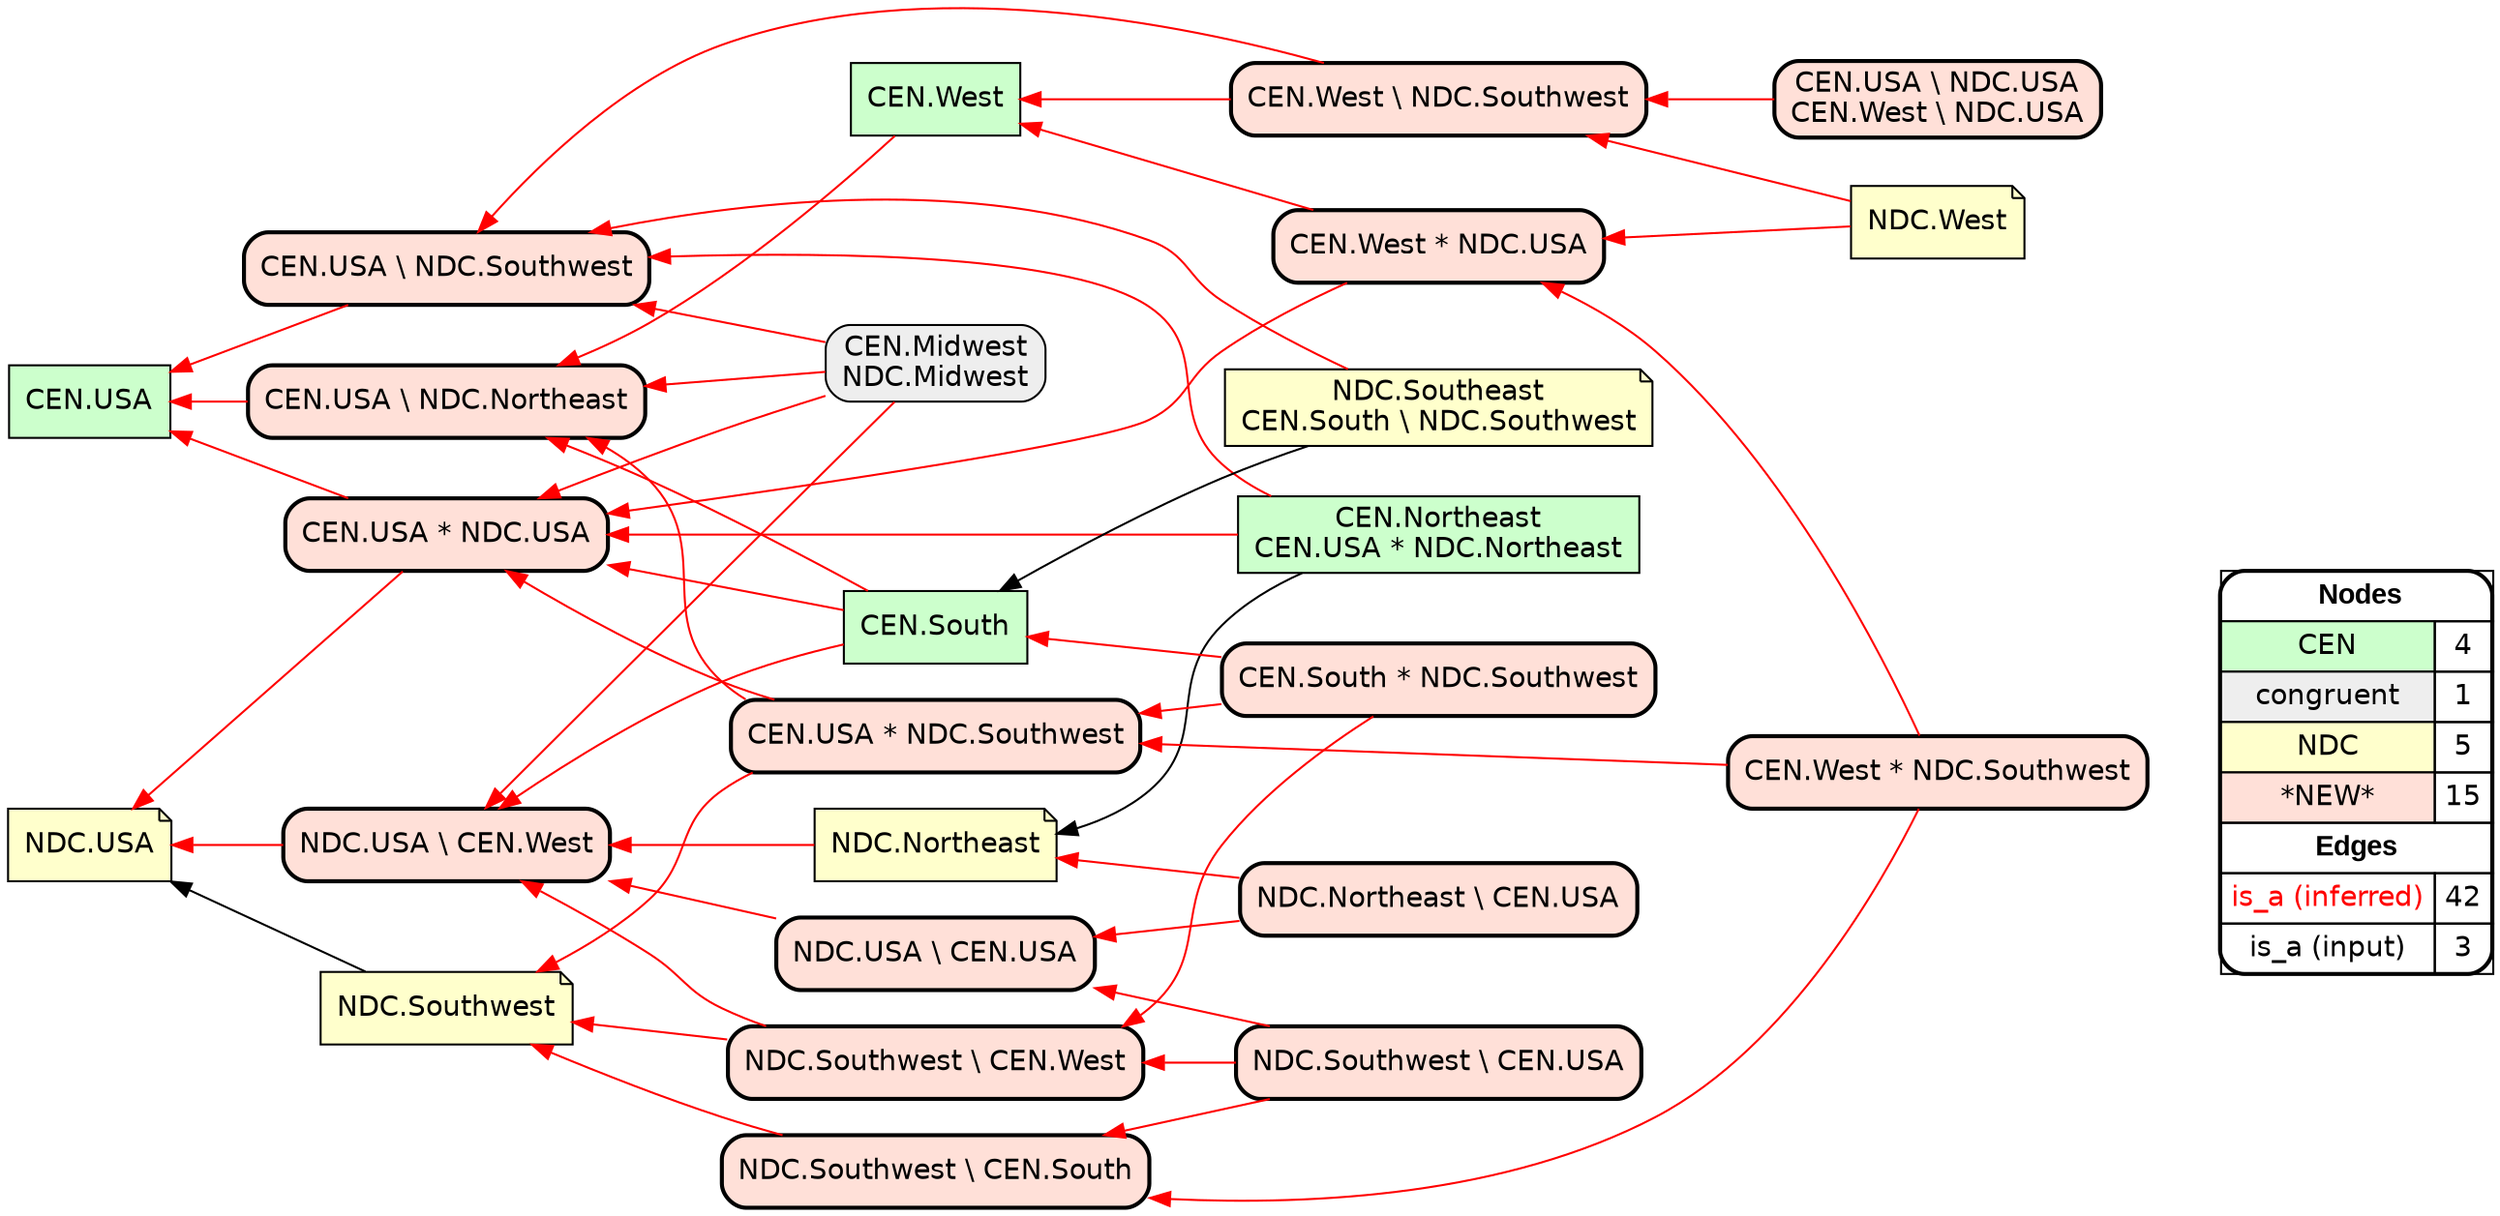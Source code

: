 digraph{
rankdir=RL
node[shape=box style=filled fillcolor="#CCFFCC" fontname="helvetica"] 
"CEN.USA"
"CEN.Northeast\nCEN.USA * NDC.Northeast"
"CEN.West"
"CEN.South"
node[shape=box style="filled,rounded" fillcolor="#EEEEEE" fontname="helvetica"] 
"CEN.Midwest\nNDC.Midwest"
node[shape=note style=filled fillcolor="#FFFFCC" fontname="helvetica"] 
"NDC.Southeast\nCEN.South \\ NDC.Southwest"
"NDC.USA"
"NDC.West"
"NDC.Northeast"
"NDC.Southwest"
node[shape=box style="filled,rounded,bold" fillcolor="#FFE0D8" fontname="helvetica"] 
"NDC.USA \\ CEN.West"
"CEN.West * NDC.Southwest"
"NDC.Southwest \\ CEN.West"
"CEN.USA \\ NDC.Southwest"
"CEN.USA \\ NDC.Northeast"
"NDC.Southwest \\ CEN.USA"
"CEN.USA * NDC.USA"
"CEN.South * NDC.Southwest"
"NDC.Northeast \\ CEN.USA"
"NDC.USA \\ CEN.USA"
"CEN.West * NDC.USA"
"NDC.Southwest \\ CEN.South"
"CEN.USA * NDC.Southwest"
"CEN.West \\ NDC.Southwest"
"CEN.USA \\ NDC.USA\nCEN.West \\ NDC.USA"
edge[arrowhead=normal style=dotted color="#000000" constraint=true penwidth=1]
edge[arrowhead=normal style=solid color="#FF0000" constraint=true penwidth=1]
"CEN.USA * NDC.Southwest" -> "NDC.Southwest"
"NDC.Southeast\nCEN.South \\ NDC.Southwest" -> "CEN.USA \\ NDC.Southwest"
"CEN.USA \\ NDC.USA\nCEN.West \\ NDC.USA" -> "CEN.West \\ NDC.Southwest"
"CEN.West * NDC.USA" -> "CEN.USA * NDC.USA"
"CEN.South * NDC.Southwest" -> "NDC.Southwest \\ CEN.West"
"CEN.Northeast\nCEN.USA * NDC.Northeast" -> "CEN.USA \\ NDC.Southwest"
"CEN.USA * NDC.USA" -> "NDC.USA"
"CEN.Midwest\nNDC.Midwest" -> "CEN.USA \\ NDC.Southwest"
"CEN.South" -> "CEN.USA * NDC.USA"
"CEN.West" -> "CEN.USA \\ NDC.Northeast"
"CEN.South * NDC.Southwest" -> "CEN.USA * NDC.Southwest"
"CEN.West \\ NDC.Southwest" -> "CEN.USA \\ NDC.Southwest"
"CEN.USA \\ NDC.Southwest" -> "CEN.USA"
"NDC.Southwest \\ CEN.USA" -> "NDC.Southwest \\ CEN.South"
"CEN.USA * NDC.USA" -> "CEN.USA"
"CEN.South * NDC.Southwest" -> "CEN.South"
"CEN.South" -> "CEN.USA \\ NDC.Northeast"
"NDC.Northeast \\ CEN.USA" -> "NDC.Northeast"
"CEN.West * NDC.Southwest" -> "CEN.USA * NDC.Southwest"
"CEN.Midwest\nNDC.Midwest" -> "CEN.USA * NDC.USA"
"NDC.Southwest \\ CEN.USA" -> "NDC.Southwest \\ CEN.West"
"NDC.Northeast \\ CEN.USA" -> "NDC.USA \\ CEN.USA"
"CEN.West \\ NDC.Southwest" -> "CEN.West"
"CEN.West * NDC.Southwest" -> "CEN.West * NDC.USA"
"NDC.Southwest \\ CEN.West" -> "NDC.Southwest"
"NDC.USA \\ CEN.USA" -> "NDC.USA \\ CEN.West"
"CEN.USA * NDC.Southwest" -> "CEN.USA * NDC.USA"
"CEN.South" -> "NDC.USA \\ CEN.West"
"NDC.Southwest \\ CEN.USA" -> "NDC.USA \\ CEN.USA"
"CEN.West * NDC.Southwest" -> "NDC.Southwest \\ CEN.South"
"CEN.USA \\ NDC.Northeast" -> "CEN.USA"
"CEN.Northeast\nCEN.USA * NDC.Northeast" -> "CEN.USA * NDC.USA"
"NDC.Southwest \\ CEN.West" -> "NDC.USA \\ CEN.West"
"NDC.USA \\ CEN.West" -> "NDC.USA"
"CEN.Midwest\nNDC.Midwest" -> "CEN.USA \\ NDC.Northeast"
"CEN.West * NDC.USA" -> "CEN.West"
"NDC.Southwest \\ CEN.South" -> "NDC.Southwest"
"CEN.USA * NDC.Southwest" -> "CEN.USA \\ NDC.Northeast"
"NDC.Northeast" -> "NDC.USA \\ CEN.West"
"NDC.West" -> "CEN.West \\ NDC.Southwest"
"NDC.West" -> "CEN.West * NDC.USA"
"CEN.Midwest\nNDC.Midwest" -> "NDC.USA \\ CEN.West"
edge[arrowhead=normal style=solid color="#000000" constraint=true penwidth=1]
"NDC.Southeast\nCEN.South \\ NDC.Southwest" -> "CEN.South"
"NDC.Southwest" -> "NDC.USA"
"CEN.Northeast\nCEN.USA * NDC.Northeast" -> "NDC.Northeast"
node[shape=box] 
{rank=source Legend [fillcolor= white margin=0 label=< 
 <TABLE BORDER="0" CELLBORDER="1" CELLSPACING="0" CELLPADDING="4"> 
<TR> <TD COLSPAN="2"><font face="Arial Black"> Nodes</font></TD> </TR> 
<TR> 
 <TD bgcolor="#CCFFCC" fontname="helvetica">CEN</TD> 
 <TD>4</TD> 
 </TR> 
<TR> 
 <TD bgcolor="#EEEEEE" fontname="helvetica">congruent</TD> 
 <TD>1</TD> 
 </TR> 
<TR> 
 <TD bgcolor="#FFFFCC" fontname="helvetica">NDC</TD> 
 <TD>5</TD> 
 </TR> 
<TR> 
 <TD bgcolor="#FFE0D8" fontname="helvetica">*NEW*</TD> 
 <TD>15</TD> 
 </TR> 
<TR> <TD COLSPAN="2"><font face = "Arial Black"> Edges </font></TD> </TR> 
<TR> 
 <TD><font color ="#FF0000">is_a (inferred)</font></TD><TD>42</TD>
</TR>
<TR> 
 <TD><font color ="#000000">is_a (input)</font></TD><TD>3</TD>
</TR>
</TABLE> 
 >] } 
}